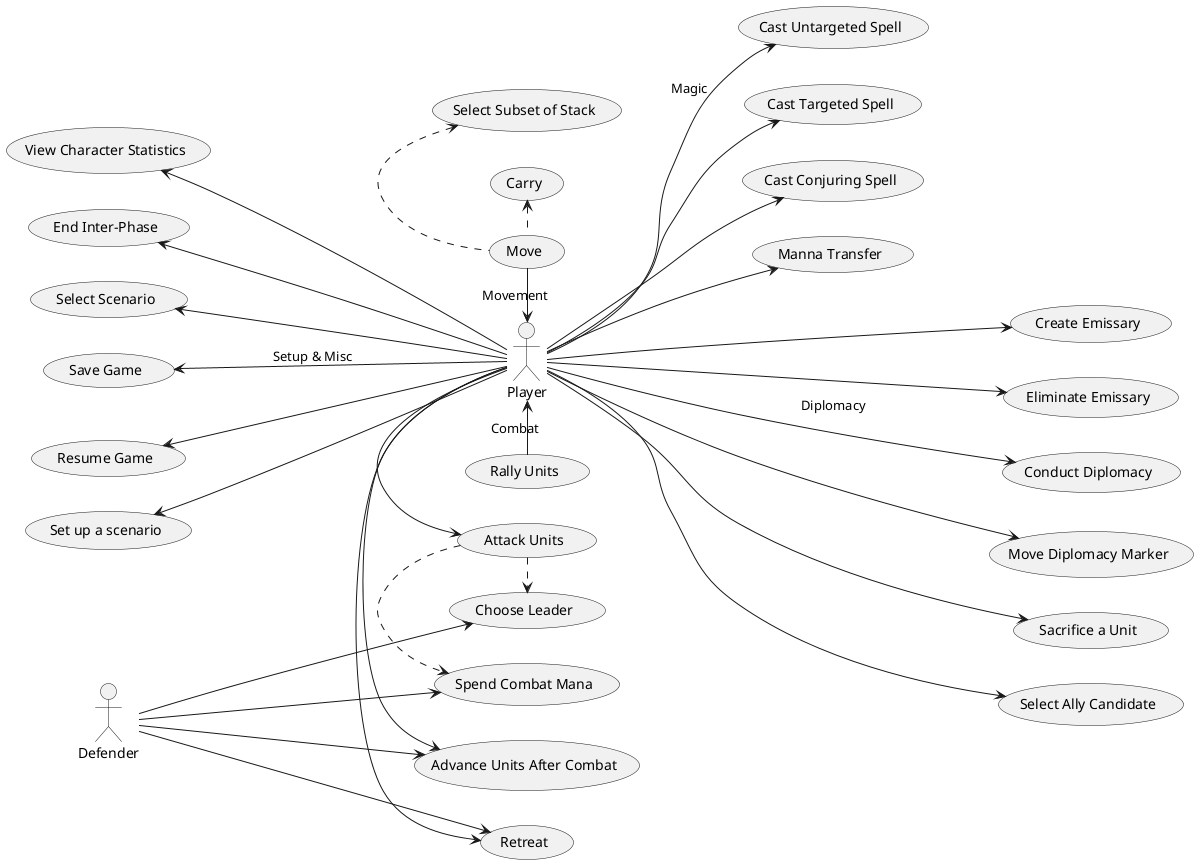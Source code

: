 'Jay Drage, cs383, 2/8/14
'Use Cases diagram

@startuml

left to right direction
:Player: as Player
:Defender: as Defender

'Setup & Misc Use Cases
Player -up--> (Set up a scenario)
Player -up--> (Resume Game)
Player -up--> (Save Game) : Setup & Misc
Player -up--> (Select Scenario)
Player -up--> (End Inter-Phase)
Player -up--> (View Character Statistics)

'Movement Use Cases
Player <-left- (Move) : Movement
(Move) .left.> (Carry)
(Move) .left.> (Select Subset of Stack)

'Combat Use Cases
Player -right-> (Attack Units)
Player -right-> (Advance Units After Combat)
Player -right-> (Retreat)
(Attack Units) .> (Choose Leader)
(Attack Units) .> (Spend Combat Mana)
Player <-right- (Rally Units) : Combat

'Magic Use Cases
Player -down-> (Cast Untargeted Spell) : Magic
Player -down-> (Cast Targeted Spell)
Player -down-> (Cast Conjuring Spell)
Player -down-> (Manna Transfer)

'Diplomacy Use Cases
Player -down--> (Create Emissary)
Player -down--> (Eliminate Emissary)
Player -down--> (Conduct Diplomacy) : Diplomacy
Player -down--> (Move Diplomacy Marker)
Player -down--> (Sacrifice a Unit)
Player -down--> (Select Ally Candidate)

'Uses Cases involving defending player in combat
Defender ---> (Retreat)
Defender ---> (Advance Units After Combat)
Defender ---> (Choose Leader)
Defender ---> (Spend Combat Mana)

@enduml
